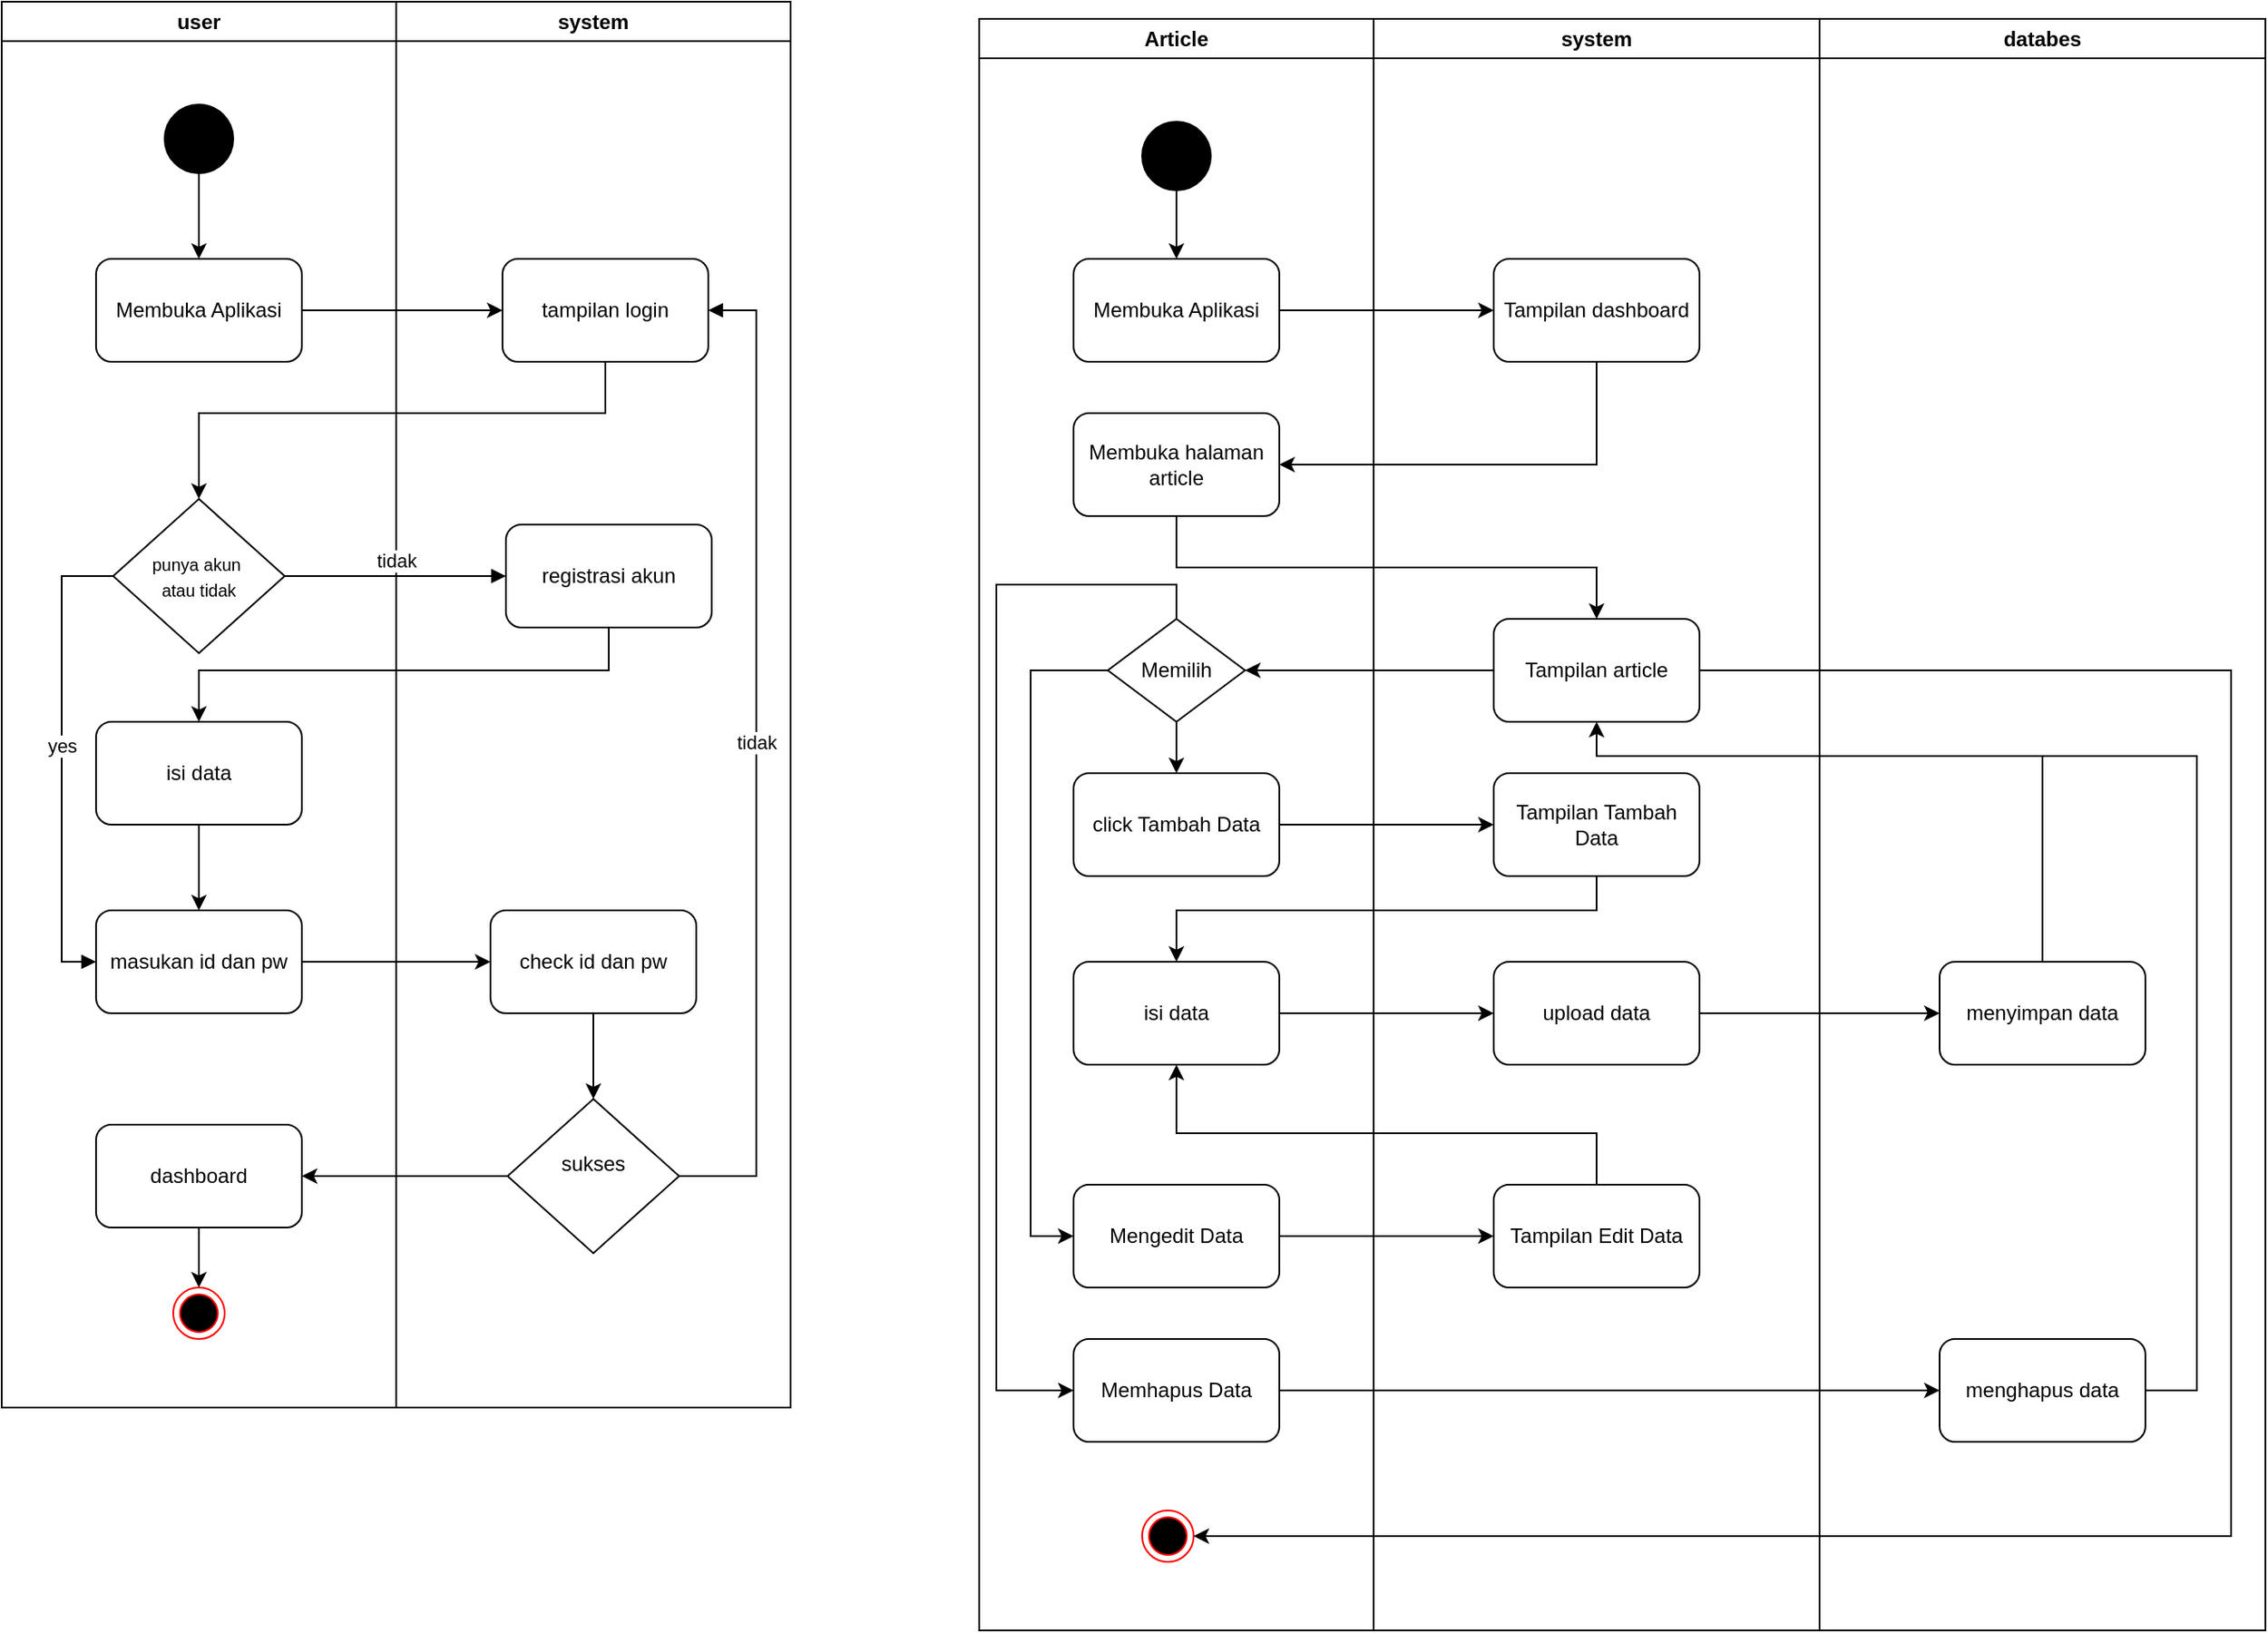 <mxfile version="27.0.2" pages="2">
  <diagram name="Activity" id="CnRIhu4_Dvk9qn2RLd_8">
    <mxGraphModel dx="1026" dy="547" grid="1" gridSize="10" guides="1" tooltips="1" connect="1" arrows="1" fold="1" page="1" pageScale="1" pageWidth="827" pageHeight="1169" math="0" shadow="0">
      <root>
        <mxCell id="0" />
        <mxCell id="1" parent="0" />
        <mxCell id="at0MgcM4xQSq5phe534F-1" value="system" style="swimlane;whiteSpace=wrap;html=1;" vertex="1" parent="1">
          <mxGeometry x="350" y="60" width="230" height="820" as="geometry" />
        </mxCell>
        <mxCell id="at0MgcM4xQSq5phe534F-2" value="tampilan login" style="rounded=1;whiteSpace=wrap;html=1;" vertex="1" parent="at0MgcM4xQSq5phe534F-1">
          <mxGeometry x="62" y="150" width="120" height="60" as="geometry" />
        </mxCell>
        <mxCell id="at0MgcM4xQSq5phe534F-12" value="user" style="swimlane;whiteSpace=wrap;html=1;startSize=23;" vertex="1" parent="at0MgcM4xQSq5phe534F-1">
          <mxGeometry x="-230" width="230" height="820" as="geometry" />
        </mxCell>
        <mxCell id="at0MgcM4xQSq5phe534F-4" value="" style="endArrow=classic;html=1;rounded=0;exitX=0.5;exitY=1;exitDx=0;exitDy=0;" edge="1" parent="at0MgcM4xQSq5phe534F-12" source="at0MgcM4xQSq5phe534F-13">
          <mxGeometry width="50" height="50" relative="1" as="geometry">
            <mxPoint x="245" y="130" as="sourcePoint" />
            <mxPoint x="115" y="150" as="targetPoint" />
          </mxGeometry>
        </mxCell>
        <mxCell id="at0MgcM4xQSq5phe534F-13" value="" style="ellipse;whiteSpace=wrap;html=1;aspect=fixed;fillColor=#000000;" vertex="1" parent="at0MgcM4xQSq5phe534F-12">
          <mxGeometry x="95" y="60" width="40" height="40" as="geometry" />
        </mxCell>
        <mxCell id="XCGYx5bU0b4vUzlNKkGI-1" value="Membuka Aplikasi" style="rounded=1;whiteSpace=wrap;html=1;" vertex="1" parent="at0MgcM4xQSq5phe534F-12">
          <mxGeometry x="55" y="150" width="120" height="60" as="geometry" />
        </mxCell>
        <mxCell id="at0MgcM4xQSq5phe534F-14" value="&lt;font style=&quot;font-size: 10px;&quot;&gt;punya akun&amp;nbsp;&lt;/font&gt;&lt;div&gt;&lt;font style=&quot;font-size: 10px;&quot;&gt;atau tidak&lt;/font&gt;&lt;/div&gt;" style="rhombus;whiteSpace=wrap;html=1;" vertex="1" parent="at0MgcM4xQSq5phe534F-12">
          <mxGeometry x="65" y="290" width="100" height="90" as="geometry" />
        </mxCell>
        <mxCell id="at0MgcM4xQSq5phe534F-15" value="masukan id dan pw" style="rounded=1;whiteSpace=wrap;html=1;" vertex="1" parent="at0MgcM4xQSq5phe534F-12">
          <mxGeometry x="55" y="530" width="120" height="60" as="geometry" />
        </mxCell>
        <mxCell id="at0MgcM4xQSq5phe534F-16" value="isi data" style="rounded=1;whiteSpace=wrap;html=1;" vertex="1" parent="at0MgcM4xQSq5phe534F-12">
          <mxGeometry x="55" y="420" width="120" height="60" as="geometry" />
        </mxCell>
        <mxCell id="at0MgcM4xQSq5phe534F-17" value="yes" style="html=1;verticalAlign=bottom;endArrow=block;curved=0;rounded=0;exitX=0;exitY=0.5;exitDx=0;exitDy=0;entryX=0;entryY=0.5;entryDx=0;entryDy=0;" edge="1" parent="at0MgcM4xQSq5phe534F-12" source="at0MgcM4xQSq5phe534F-14" target="at0MgcM4xQSq5phe534F-15">
          <mxGeometry width="80" relative="1" as="geometry">
            <mxPoint x="45" y="335" as="sourcePoint" />
            <mxPoint x="35" y="560" as="targetPoint" />
            <Array as="points">
              <mxPoint x="35" y="335" />
              <mxPoint x="35" y="450" />
              <mxPoint x="35" y="560" />
            </Array>
          </mxGeometry>
        </mxCell>
        <mxCell id="at0MgcM4xQSq5phe534F-18" value="" style="endArrow=classic;html=1;rounded=0;exitX=0.5;exitY=1;exitDx=0;exitDy=0;entryX=0.5;entryY=0;entryDx=0;entryDy=0;" edge="1" parent="at0MgcM4xQSq5phe534F-12" source="at0MgcM4xQSq5phe534F-16" target="at0MgcM4xQSq5phe534F-15">
          <mxGeometry width="50" height="50" relative="1" as="geometry">
            <mxPoint x="165" y="510" as="sourcePoint" />
            <mxPoint x="215" y="460" as="targetPoint" />
          </mxGeometry>
        </mxCell>
        <mxCell id="at0MgcM4xQSq5phe534F-19" value="dashboard" style="rounded=1;whiteSpace=wrap;html=1;" vertex="1" parent="at0MgcM4xQSq5phe534F-12">
          <mxGeometry x="55" y="655" width="120" height="60" as="geometry" />
        </mxCell>
        <mxCell id="at0MgcM4xQSq5phe534F-20" value="" style="ellipse;html=1;shape=endState;fillColor=#000000;strokeColor=#ff0000;" vertex="1" parent="at0MgcM4xQSq5phe534F-12">
          <mxGeometry x="100" y="750" width="30" height="30" as="geometry" />
        </mxCell>
        <mxCell id="at0MgcM4xQSq5phe534F-21" value="" style="endArrow=classic;html=1;rounded=0;exitX=0.5;exitY=1;exitDx=0;exitDy=0;entryX=0.5;entryY=0;entryDx=0;entryDy=0;" edge="1" parent="at0MgcM4xQSq5phe534F-12" source="at0MgcM4xQSq5phe534F-19" target="at0MgcM4xQSq5phe534F-20">
          <mxGeometry width="50" height="50" relative="1" as="geometry">
            <mxPoint x="135" y="800" as="sourcePoint" />
            <mxPoint x="185" y="750" as="targetPoint" />
          </mxGeometry>
        </mxCell>
        <mxCell id="XCGYx5bU0b4vUzlNKkGI-2" value="" style="endArrow=classic;html=1;rounded=0;exitX=1;exitY=0.5;exitDx=0;exitDy=0;entryX=0;entryY=0.5;entryDx=0;entryDy=0;" edge="1" parent="at0MgcM4xQSq5phe534F-1" source="XCGYx5bU0b4vUzlNKkGI-1" target="at0MgcM4xQSq5phe534F-2">
          <mxGeometry width="50" height="50" relative="1" as="geometry">
            <mxPoint x="60" y="240" as="sourcePoint" />
            <mxPoint x="110" y="190" as="targetPoint" />
          </mxGeometry>
        </mxCell>
        <mxCell id="at0MgcM4xQSq5phe534F-10" value="tidak" style="html=1;verticalAlign=bottom;endArrow=block;curved=0;rounded=0;exitX=1;exitY=0.5;exitDx=0;exitDy=0;entryX=1;entryY=0.5;entryDx=0;entryDy=0;" edge="1" parent="at0MgcM4xQSq5phe534F-1" source="at0MgcM4xQSq5phe534F-7" target="at0MgcM4xQSq5phe534F-2">
          <mxGeometry width="80" relative="1" as="geometry">
            <mxPoint x="54" y="172" as="sourcePoint" />
            <mxPoint x="194" y="170" as="targetPoint" />
            <Array as="points">
              <mxPoint x="210" y="685" />
              <mxPoint x="210" y="310" />
              <mxPoint x="210" y="180" />
            </Array>
          </mxGeometry>
        </mxCell>
        <mxCell id="XCGYx5bU0b4vUzlNKkGI-3" value="" style="endArrow=classic;html=1;rounded=0;entryX=0.5;entryY=0;entryDx=0;entryDy=0;exitX=0.5;exitY=1;exitDx=0;exitDy=0;" edge="1" parent="at0MgcM4xQSq5phe534F-1" source="at0MgcM4xQSq5phe534F-2" target="at0MgcM4xQSq5phe534F-14">
          <mxGeometry width="50" height="50" relative="1" as="geometry">
            <mxPoint x="120" y="220" as="sourcePoint" />
            <mxPoint x="-115" y="380" as="targetPoint" />
            <Array as="points">
              <mxPoint x="122" y="240" />
              <mxPoint x="5" y="240" />
              <mxPoint x="-115" y="240" />
            </Array>
          </mxGeometry>
        </mxCell>
        <mxCell id="at0MgcM4xQSq5phe534F-3" value="registrasi akun" style="rounded=1;whiteSpace=wrap;html=1;" vertex="1" parent="at0MgcM4xQSq5phe534F-1">
          <mxGeometry x="64" y="305" width="120" height="60" as="geometry" />
        </mxCell>
        <mxCell id="at0MgcM4xQSq5phe534F-23" value="tidak" style="html=1;verticalAlign=bottom;endArrow=block;curved=0;rounded=0;exitX=1;exitY=0.5;exitDx=0;exitDy=0;entryX=0;entryY=0.5;entryDx=0;entryDy=0;" edge="1" parent="at0MgcM4xQSq5phe534F-1" source="at0MgcM4xQSq5phe534F-14" target="at0MgcM4xQSq5phe534F-3">
          <mxGeometry width="80" relative="1" as="geometry">
            <mxPoint x="-65" y="325" as="sourcePoint" />
            <mxPoint x="65" y="315" as="targetPoint" />
          </mxGeometry>
        </mxCell>
        <mxCell id="at0MgcM4xQSq5phe534F-6" value="" style="endArrow=classic;html=1;rounded=0;entryX=0.5;entryY=0;entryDx=0;entryDy=0;exitX=0.5;exitY=1;exitDx=0;exitDy=0;" edge="1" parent="at0MgcM4xQSq5phe534F-1" target="at0MgcM4xQSq5phe534F-16" source="at0MgcM4xQSq5phe534F-3">
          <mxGeometry width="50" height="50" relative="1" as="geometry">
            <mxPoint x="120" y="370" as="sourcePoint" />
            <mxPoint x="-105" y="440" as="targetPoint" />
            <Array as="points">
              <mxPoint x="124" y="390" />
              <mxPoint x="-115" y="390" />
            </Array>
          </mxGeometry>
        </mxCell>
        <mxCell id="at0MgcM4xQSq5phe534F-5" value="check id dan pw" style="rounded=1;whiteSpace=wrap;html=1;" vertex="1" parent="at0MgcM4xQSq5phe534F-1">
          <mxGeometry x="55" y="530" width="120" height="60" as="geometry" />
        </mxCell>
        <mxCell id="at0MgcM4xQSq5phe534F-7" value="sukses&lt;div&gt;&lt;br&gt;&lt;/div&gt;" style="rhombus;whiteSpace=wrap;html=1;" vertex="1" parent="at0MgcM4xQSq5phe534F-1">
          <mxGeometry x="65" y="640" width="100" height="90" as="geometry" />
        </mxCell>
        <mxCell id="at0MgcM4xQSq5phe534F-9" value="" style="endArrow=classic;html=1;rounded=0;entryX=0.5;entryY=0;entryDx=0;entryDy=0;exitX=0.5;exitY=1;exitDx=0;exitDy=0;" edge="1" parent="at0MgcM4xQSq5phe534F-1" source="at0MgcM4xQSq5phe534F-5" target="at0MgcM4xQSq5phe534F-7">
          <mxGeometry width="50" height="50" relative="1" as="geometry">
            <mxPoint x="100" y="550" as="sourcePoint" />
            <mxPoint x="91" y="589" as="targetPoint" />
          </mxGeometry>
        </mxCell>
        <mxCell id="XCGYx5bU0b4vUzlNKkGI-5" value="" style="endArrow=classic;html=1;rounded=0;exitX=1;exitY=0.5;exitDx=0;exitDy=0;entryX=0;entryY=0.5;entryDx=0;entryDy=0;" edge="1" parent="at0MgcM4xQSq5phe534F-1" source="at0MgcM4xQSq5phe534F-15" target="at0MgcM4xQSq5phe534F-5">
          <mxGeometry width="50" height="50" relative="1" as="geometry">
            <mxPoint x="40" y="600" as="sourcePoint" />
            <mxPoint x="30" y="570" as="targetPoint" />
          </mxGeometry>
        </mxCell>
        <mxCell id="XCGYx5bU0b4vUzlNKkGI-6" value="" style="endArrow=classic;html=1;rounded=0;exitX=0;exitY=0.5;exitDx=0;exitDy=0;entryX=1;entryY=0.5;entryDx=0;entryDy=0;" edge="1" parent="at0MgcM4xQSq5phe534F-1" source="at0MgcM4xQSq5phe534F-7" target="at0MgcM4xQSq5phe534F-19">
          <mxGeometry width="50" height="50" relative="1" as="geometry">
            <mxPoint x="-80" y="670" as="sourcePoint" />
            <mxPoint x="-30" y="620" as="targetPoint" />
          </mxGeometry>
        </mxCell>
        <mxCell id="XCGYx5bU0b4vUzlNKkGI-7" value="Article" style="swimlane;whiteSpace=wrap;html=1;startSize=23;" vertex="1" parent="1">
          <mxGeometry x="690" y="70" width="230" height="940" as="geometry">
            <mxRectangle x="690" y="70" width="70" height="30" as="alternateBounds" />
          </mxGeometry>
        </mxCell>
        <mxCell id="XCGYx5bU0b4vUzlNKkGI-8" value="" style="ellipse;whiteSpace=wrap;html=1;aspect=fixed;fillColor=#000000;" vertex="1" parent="XCGYx5bU0b4vUzlNKkGI-7">
          <mxGeometry x="95" y="60" width="40" height="40" as="geometry" />
        </mxCell>
        <mxCell id="XCGYx5bU0b4vUzlNKkGI-54" value="Membuka Aplikasi" style="rounded=1;whiteSpace=wrap;html=1;" vertex="1" parent="XCGYx5bU0b4vUzlNKkGI-7">
          <mxGeometry x="55" y="140" width="120" height="60" as="geometry" />
        </mxCell>
        <mxCell id="XCGYx5bU0b4vUzlNKkGI-55" value="" style="endArrow=classic;html=1;rounded=0;exitX=0.5;exitY=1;exitDx=0;exitDy=0;entryX=0.5;entryY=0;entryDx=0;entryDy=0;" edge="1" parent="XCGYx5bU0b4vUzlNKkGI-7" source="XCGYx5bU0b4vUzlNKkGI-8" target="XCGYx5bU0b4vUzlNKkGI-54">
          <mxGeometry width="50" height="50" relative="1" as="geometry">
            <mxPoint x="-105" y="169.41" as="sourcePoint" />
            <mxPoint x="55" y="169.41" as="targetPoint" />
          </mxGeometry>
        </mxCell>
        <mxCell id="XCGYx5bU0b4vUzlNKkGI-100" value="Membuka halaman article" style="rounded=1;whiteSpace=wrap;html=1;" vertex="1" parent="XCGYx5bU0b4vUzlNKkGI-7">
          <mxGeometry x="55" y="230" width="120" height="60" as="geometry" />
        </mxCell>
        <mxCell id="XCGYx5bU0b4vUzlNKkGI-9" value="isi data" style="rounded=1;whiteSpace=wrap;html=1;" vertex="1" parent="XCGYx5bU0b4vUzlNKkGI-7">
          <mxGeometry x="55" y="550" width="120" height="60" as="geometry" />
        </mxCell>
        <mxCell id="XCGYx5bU0b4vUzlNKkGI-10" value="click Tambah Data" style="rounded=1;whiteSpace=wrap;html=1;" vertex="1" parent="XCGYx5bU0b4vUzlNKkGI-7">
          <mxGeometry x="55" y="440" width="120" height="60" as="geometry" />
        </mxCell>
        <mxCell id="XCGYx5bU0b4vUzlNKkGI-18" value="upload data" style="rounded=1;whiteSpace=wrap;html=1;" vertex="1" parent="XCGYx5bU0b4vUzlNKkGI-7">
          <mxGeometry x="300" y="550" width="120" height="60" as="geometry" />
        </mxCell>
        <mxCell id="XCGYx5bU0b4vUzlNKkGI-34" value="" style="endArrow=classic;html=1;rounded=0;exitX=0.5;exitY=1;exitDx=0;exitDy=0;entryX=0.5;entryY=0;entryDx=0;entryDy=0;" edge="1" parent="XCGYx5bU0b4vUzlNKkGI-7" source="XCGYx5bU0b4vUzlNKkGI-23">
          <mxGeometry width="50" height="50" relative="1" as="geometry">
            <mxPoint x="350" y="499" as="sourcePoint" />
            <mxPoint x="115" y="550" as="targetPoint" />
            <Array as="points">
              <mxPoint x="360" y="520" />
              <mxPoint x="115" y="520" />
            </Array>
          </mxGeometry>
        </mxCell>
        <mxCell id="XCGYx5bU0b4vUzlNKkGI-50" value="" style="endArrow=classic;html=1;rounded=0;exitX=1;exitY=0.5;exitDx=0;exitDy=0;entryX=0;entryY=0.5;entryDx=0;entryDy=0;" edge="1" parent="XCGYx5bU0b4vUzlNKkGI-7" source="XCGYx5bU0b4vUzlNKkGI-9" target="XCGYx5bU0b4vUzlNKkGI-18">
          <mxGeometry width="50" height="50" relative="1" as="geometry">
            <mxPoint x="185" y="480" as="sourcePoint" />
            <mxPoint x="300" y="479" as="targetPoint" />
          </mxGeometry>
        </mxCell>
        <mxCell id="XCGYx5bU0b4vUzlNKkGI-11" value="Mengedit Data" style="rounded=1;whiteSpace=wrap;html=1;" vertex="1" parent="XCGYx5bU0b4vUzlNKkGI-7">
          <mxGeometry x="55" y="680" width="120" height="60" as="geometry" />
        </mxCell>
        <mxCell id="XCGYx5bU0b4vUzlNKkGI-108" value="Tampilan Edit Data" style="rounded=1;whiteSpace=wrap;html=1;" vertex="1" parent="XCGYx5bU0b4vUzlNKkGI-7">
          <mxGeometry x="300" y="680" width="120" height="60" as="geometry" />
        </mxCell>
        <mxCell id="XCGYx5bU0b4vUzlNKkGI-109" value="" style="endArrow=classic;html=1;rounded=0;exitX=1;exitY=0.5;exitDx=0;exitDy=0;entryX=0;entryY=0.5;entryDx=0;entryDy=0;" edge="1" target="XCGYx5bU0b4vUzlNKkGI-108" parent="XCGYx5bU0b4vUzlNKkGI-7" source="XCGYx5bU0b4vUzlNKkGI-11">
          <mxGeometry width="50" height="50" relative="1" as="geometry">
            <mxPoint x="195" y="711" as="sourcePoint" />
            <mxPoint x="299" y="711" as="targetPoint" />
          </mxGeometry>
        </mxCell>
        <mxCell id="XCGYx5bU0b4vUzlNKkGI-32" value="" style="endArrow=classic;html=1;rounded=0;exitX=0.5;exitY=0;exitDx=0;exitDy=0;entryX=0.5;entryY=1;entryDx=0;entryDy=0;" edge="1" parent="XCGYx5bU0b4vUzlNKkGI-7" source="XCGYx5bU0b4vUzlNKkGI-108" target="XCGYx5bU0b4vUzlNKkGI-9">
          <mxGeometry width="50" height="50" relative="1" as="geometry">
            <mxPoint x="361" y="749" as="sourcePoint" />
            <mxPoint x="361" y="791" as="targetPoint" />
            <Array as="points">
              <mxPoint x="360" y="650" />
              <mxPoint x="115" y="650" />
            </Array>
          </mxGeometry>
        </mxCell>
        <mxCell id="XCGYx5bU0b4vUzlNKkGI-111" value="Memilih" style="shape=rhombus;perimeter=rhombusPerimeter;whiteSpace=wrap;html=1;align=center;" vertex="1" parent="XCGYx5bU0b4vUzlNKkGI-7">
          <mxGeometry x="75" y="350" width="80" height="60" as="geometry" />
        </mxCell>
        <mxCell id="XCGYx5bU0b4vUzlNKkGI-112" value="" style="endArrow=classic;html=1;rounded=0;exitX=0.5;exitY=1;exitDx=0;exitDy=0;entryX=0.5;entryY=0;entryDx=0;entryDy=0;" edge="1" parent="XCGYx5bU0b4vUzlNKkGI-7" source="XCGYx5bU0b4vUzlNKkGI-111" target="XCGYx5bU0b4vUzlNKkGI-10">
          <mxGeometry width="50" height="50" relative="1" as="geometry">
            <mxPoint x="410" y="490" as="sourcePoint" />
            <mxPoint x="460" y="440" as="targetPoint" />
          </mxGeometry>
        </mxCell>
        <mxCell id="XCGYx5bU0b4vUzlNKkGI-107" value="" style="endArrow=classic;html=1;rounded=0;entryX=0;entryY=0.5;entryDx=0;entryDy=0;exitX=0;exitY=0.5;exitDx=0;exitDy=0;" edge="1" parent="XCGYx5bU0b4vUzlNKkGI-7" source="XCGYx5bU0b4vUzlNKkGI-111" target="XCGYx5bU0b4vUzlNKkGI-11">
          <mxGeometry width="50" height="50" relative="1" as="geometry">
            <mxPoint x="70" y="380" as="sourcePoint" />
            <mxPoint x="320" y="470" as="targetPoint" />
            <Array as="points">
              <mxPoint x="30" y="380" />
              <mxPoint x="30" y="710" />
            </Array>
          </mxGeometry>
        </mxCell>
        <mxCell id="XCGYx5bU0b4vUzlNKkGI-115" value="" style="endArrow=classic;html=1;rounded=0;exitX=0.5;exitY=0;exitDx=0;exitDy=0;entryX=0;entryY=0.5;entryDx=0;entryDy=0;" edge="1" parent="XCGYx5bU0b4vUzlNKkGI-7" source="XCGYx5bU0b4vUzlNKkGI-111" target="XCGYx5bU0b4vUzlNKkGI-116">
          <mxGeometry width="50" height="50" relative="1" as="geometry">
            <mxPoint x="130" y="340" as="sourcePoint" />
            <mxPoint x="60" y="770" as="targetPoint" />
            <Array as="points">
              <mxPoint x="115" y="330" />
              <mxPoint x="10" y="330" />
              <mxPoint x="10" y="800" />
            </Array>
          </mxGeometry>
        </mxCell>
        <mxCell id="XCGYx5bU0b4vUzlNKkGI-116" value="Memhapus Data" style="rounded=1;whiteSpace=wrap;html=1;" vertex="1" parent="XCGYx5bU0b4vUzlNKkGI-7">
          <mxGeometry x="55" y="770" width="120" height="60" as="geometry" />
        </mxCell>
        <mxCell id="XCGYx5bU0b4vUzlNKkGI-119" value="" style="ellipse;html=1;shape=endState;fillColor=#000000;strokeColor=#ff0000;" vertex="1" parent="XCGYx5bU0b4vUzlNKkGI-7">
          <mxGeometry x="95" y="870" width="30" height="30" as="geometry" />
        </mxCell>
        <mxCell id="XCGYx5bU0b4vUzlNKkGI-17" value="system" style="swimlane;whiteSpace=wrap;html=1;" vertex="1" parent="1">
          <mxGeometry x="920" y="70" width="260" height="940" as="geometry">
            <mxRectangle x="920" y="70" width="80" height="30" as="alternateBounds" />
          </mxGeometry>
        </mxCell>
        <mxCell id="XCGYx5bU0b4vUzlNKkGI-22" value="Tampilan dashboard" style="rounded=1;whiteSpace=wrap;html=1;" vertex="1" parent="XCGYx5bU0b4vUzlNKkGI-17">
          <mxGeometry x="70" y="140" width="120" height="60" as="geometry" />
        </mxCell>
        <mxCell id="XCGYx5bU0b4vUzlNKkGI-104" value="Tampilan article" style="rounded=1;whiteSpace=wrap;html=1;" vertex="1" parent="XCGYx5bU0b4vUzlNKkGI-17">
          <mxGeometry x="70" y="350" width="120" height="60" as="geometry" />
        </mxCell>
        <mxCell id="XCGYx5bU0b4vUzlNKkGI-23" value="Tampilan Tambah Data" style="rounded=1;whiteSpace=wrap;html=1;" vertex="1" parent="XCGYx5bU0b4vUzlNKkGI-17">
          <mxGeometry x="70" y="440" width="120" height="60" as="geometry" />
        </mxCell>
        <mxCell id="XCGYx5bU0b4vUzlNKkGI-37" value="databes" style="swimlane;whiteSpace=wrap;html=1;" vertex="1" parent="1">
          <mxGeometry x="1180" y="70" width="260" height="940" as="geometry">
            <mxRectangle x="1210" y="70" width="80" height="30" as="alternateBounds" />
          </mxGeometry>
        </mxCell>
        <mxCell id="XCGYx5bU0b4vUzlNKkGI-39" value="menghapus data" style="rounded=1;whiteSpace=wrap;html=1;" vertex="1" parent="XCGYx5bU0b4vUzlNKkGI-37">
          <mxGeometry x="70" y="770" width="120" height="60" as="geometry" />
        </mxCell>
        <mxCell id="XCGYx5bU0b4vUzlNKkGI-38" value="menyimpan data" style="rounded=1;whiteSpace=wrap;html=1;" vertex="1" parent="XCGYx5bU0b4vUzlNKkGI-37">
          <mxGeometry x="70" y="550" width="120" height="60" as="geometry" />
        </mxCell>
        <mxCell id="XCGYx5bU0b4vUzlNKkGI-101" value="" style="endArrow=classic;html=1;rounded=0;exitX=0.5;exitY=1;exitDx=0;exitDy=0;entryX=1;entryY=0.5;entryDx=0;entryDy=0;" edge="1" parent="1" source="XCGYx5bU0b4vUzlNKkGI-22" target="XCGYx5bU0b4vUzlNKkGI-100">
          <mxGeometry width="50" height="50" relative="1" as="geometry">
            <mxPoint x="875" y="250" as="sourcePoint" />
            <mxPoint x="865" y="340" as="targetPoint" />
            <Array as="points">
              <mxPoint x="1050" y="330" />
            </Array>
          </mxGeometry>
        </mxCell>
        <mxCell id="XCGYx5bU0b4vUzlNKkGI-102" value="" style="endArrow=classic;html=1;rounded=0;entryX=0.5;entryY=0;entryDx=0;entryDy=0;exitX=0.5;exitY=1;exitDx=0;exitDy=0;" edge="1" parent="1" source="XCGYx5bU0b4vUzlNKkGI-100" target="XCGYx5bU0b4vUzlNKkGI-104">
          <mxGeometry width="50" height="50" relative="1" as="geometry">
            <mxPoint x="821" y="370" as="sourcePoint" />
            <mxPoint x="1056" y="410" as="targetPoint" />
            <Array as="points">
              <mxPoint x="805" y="390" />
              <mxPoint x="1050" y="390" />
            </Array>
          </mxGeometry>
        </mxCell>
        <mxCell id="XCGYx5bU0b4vUzlNKkGI-106" value="" style="endArrow=classic;html=1;rounded=0;entryX=0.5;entryY=1;entryDx=0;entryDy=0;exitX=0.5;exitY=0;exitDx=0;exitDy=0;" edge="1" parent="1" source="XCGYx5bU0b4vUzlNKkGI-38" target="XCGYx5bU0b4vUzlNKkGI-104">
          <mxGeometry width="50" height="50" relative="1" as="geometry">
            <mxPoint x="1060" y="600" as="sourcePoint" />
            <mxPoint x="1110" y="550" as="targetPoint" />
            <Array as="points">
              <mxPoint x="1310" y="500" />
              <mxPoint x="1050" y="500" />
            </Array>
          </mxGeometry>
        </mxCell>
        <mxCell id="XCGYx5bU0b4vUzlNKkGI-113" value="" style="endArrow=classic;html=1;rounded=0;entryX=1;entryY=0.5;entryDx=0;entryDy=0;exitX=0;exitY=0.5;exitDx=0;exitDy=0;" edge="1" parent="1" source="XCGYx5bU0b4vUzlNKkGI-104" target="XCGYx5bU0b4vUzlNKkGI-111">
          <mxGeometry width="50" height="50" relative="1" as="geometry">
            <mxPoint x="1100" y="560" as="sourcePoint" />
            <mxPoint x="1150" y="510" as="targetPoint" />
          </mxGeometry>
        </mxCell>
        <mxCell id="XCGYx5bU0b4vUzlNKkGI-117" value="" style="endArrow=classic;html=1;rounded=0;entryX=0;entryY=0.5;entryDx=0;entryDy=0;exitX=1;exitY=0.5;exitDx=0;exitDy=0;" edge="1" parent="1" source="XCGYx5bU0b4vUzlNKkGI-116" target="XCGYx5bU0b4vUzlNKkGI-39">
          <mxGeometry width="50" height="50" relative="1" as="geometry">
            <mxPoint x="970" y="770" as="sourcePoint" />
            <mxPoint x="1020" y="720" as="targetPoint" />
          </mxGeometry>
        </mxCell>
        <mxCell id="XCGYx5bU0b4vUzlNKkGI-118" value="" style="endArrow=none;html=1;rounded=0;exitX=1;exitY=0.5;exitDx=0;exitDy=0;startFill=0;" edge="1" parent="1" source="XCGYx5bU0b4vUzlNKkGI-39">
          <mxGeometry width="50" height="50" relative="1" as="geometry">
            <mxPoint x="970" y="670" as="sourcePoint" />
            <mxPoint x="1310" y="500" as="targetPoint" />
            <Array as="points">
              <mxPoint x="1400" y="870" />
              <mxPoint x="1400" y="500" />
            </Array>
          </mxGeometry>
        </mxCell>
        <mxCell id="XCGYx5bU0b4vUzlNKkGI-103" value="" style="endArrow=classic;html=1;rounded=0;exitX=1;exitY=0.5;exitDx=0;exitDy=0;entryX=0;entryY=0.5;entryDx=0;entryDy=0;" edge="1" parent="1" source="XCGYx5bU0b4vUzlNKkGI-10" target="XCGYx5bU0b4vUzlNKkGI-23">
          <mxGeometry width="50" height="50" relative="1" as="geometry">
            <mxPoint x="959" y="590" as="sourcePoint" />
            <mxPoint x="969" y="540" as="targetPoint" />
          </mxGeometry>
        </mxCell>
        <mxCell id="XCGYx5bU0b4vUzlNKkGI-25" value="" style="endArrow=classic;html=1;rounded=0;exitX=1;exitY=0.5;exitDx=0;exitDy=0;entryX=0;entryY=0.5;entryDx=0;entryDy=0;" edge="1" parent="1" source="XCGYx5bU0b4vUzlNKkGI-18" target="XCGYx5bU0b4vUzlNKkGI-38">
          <mxGeometry width="50" height="50" relative="1" as="geometry">
            <mxPoint x="1115" y="515" as="sourcePoint" />
            <mxPoint x="1050" y="748" as="targetPoint" />
          </mxGeometry>
        </mxCell>
        <mxCell id="XCGYx5bU0b4vUzlNKkGI-36" value="" style="endArrow=classic;html=1;rounded=0;exitX=1;exitY=0.5;exitDx=0;exitDy=0;entryX=0;entryY=0.5;entryDx=0;entryDy=0;" edge="1" parent="1" source="XCGYx5bU0b4vUzlNKkGI-54" target="XCGYx5bU0b4vUzlNKkGI-22">
          <mxGeometry width="50" height="50" relative="1" as="geometry">
            <mxPoint x="860" y="239.41" as="sourcePoint" />
            <mxPoint x="1000" y="240" as="targetPoint" />
          </mxGeometry>
        </mxCell>
        <mxCell id="XCGYx5bU0b4vUzlNKkGI-120" value="" style="endArrow=classic;html=1;rounded=0;entryX=1;entryY=0.5;entryDx=0;entryDy=0;exitX=1;exitY=0.5;exitDx=0;exitDy=0;" edge="1" parent="1" source="XCGYx5bU0b4vUzlNKkGI-104" target="XCGYx5bU0b4vUzlNKkGI-119">
          <mxGeometry width="50" height="50" relative="1" as="geometry">
            <mxPoint x="1050" y="920" as="sourcePoint" />
            <mxPoint x="1100" y="870" as="targetPoint" />
            <Array as="points">
              <mxPoint x="1420" y="450" />
              <mxPoint x="1420" y="955" />
            </Array>
          </mxGeometry>
        </mxCell>
      </root>
    </mxGraphModel>
  </diagram>
  <diagram id="GwJvM2C-ZJTqx6TQ_7XD" name="Use Case">
    <mxGraphModel dx="1246" dy="664" grid="1" gridSize="10" guides="1" tooltips="1" connect="1" arrows="1" fold="1" page="1" pageScale="1" pageWidth="827" pageHeight="1169" math="0" shadow="0">
      <root>
        <mxCell id="0" />
        <mxCell id="1" parent="0" />
        <mxCell id="SlymeBBUpaYdqVY583RF-1" value="Vertical Container" style="swimlane;whiteSpace=wrap;html=1;" vertex="1" parent="1">
          <mxGeometry x="310" y="20" width="990" height="730" as="geometry" />
        </mxCell>
        <mxCell id="SlymeBBUpaYdqVY583RF-2" value="Home" style="ellipse;whiteSpace=wrap;html=1;" vertex="1" parent="SlymeBBUpaYdqVY583RF-1">
          <mxGeometry x="90" y="70" width="120" height="80" as="geometry" />
        </mxCell>
        <mxCell id="SlymeBBUpaYdqVY583RF-3" value="profile perusahaan" style="ellipse;whiteSpace=wrap;html=1;" vertex="1" parent="SlymeBBUpaYdqVY583RF-1">
          <mxGeometry x="190" y="170" width="120" height="80" as="geometry" />
        </mxCell>
        <mxCell id="SlymeBBUpaYdqVY583RF-4" value="product" style="ellipse;whiteSpace=wrap;html=1;" vertex="1" parent="SlymeBBUpaYdqVY583RF-1">
          <mxGeometry x="210" y="380" width="120" height="80" as="geometry" />
        </mxCell>
        <mxCell id="SlymeBBUpaYdqVY583RF-5" value="article" style="ellipse;whiteSpace=wrap;html=1;" vertex="1" parent="SlymeBBUpaYdqVY583RF-1">
          <mxGeometry x="220" y="270" width="120" height="80" as="geometry" />
        </mxCell>
        <mxCell id="SlymeBBUpaYdqVY583RF-6" value="gallery" style="ellipse;whiteSpace=wrap;html=1;" vertex="1" parent="SlymeBBUpaYdqVY583RF-1">
          <mxGeometry x="180" y="485" width="120" height="80" as="geometry" />
        </mxCell>
        <mxCell id="SlymeBBUpaYdqVY583RF-7" value="contact" style="ellipse;whiteSpace=wrap;html=1;" vertex="1" parent="SlymeBBUpaYdqVY583RF-1">
          <mxGeometry x="80" y="560" width="120" height="80" as="geometry" />
        </mxCell>
        <mxCell id="SlymeBBUpaYdqVY583RF-8" value="Login" style="ellipse;whiteSpace=wrap;html=1;" vertex="1" parent="SlymeBBUpaYdqVY583RF-1">
          <mxGeometry x="670" y="340" width="120" height="80" as="geometry" />
        </mxCell>
        <mxCell id="SlymeBBUpaYdqVY583RF-9" value="" style="endArrow=none;html=1;rounded=0;entryX=0;entryY=0.5;entryDx=0;entryDy=0;exitX=1;exitY=0.5;exitDx=0;exitDy=0;endFill=0;startArrow=classic;startFill=1;dashed=1;" edge="1" parent="SlymeBBUpaYdqVY583RF-1" source="SlymeBBUpaYdqVY583RF-2" target="SlymeBBUpaYdqVY583RF-8">
          <mxGeometry relative="1" as="geometry">
            <mxPoint x="340" y="310" as="sourcePoint" />
            <mxPoint x="440" y="310" as="targetPoint" />
          </mxGeometry>
        </mxCell>
        <mxCell id="SlymeBBUpaYdqVY583RF-10" value="&amp;lt;&amp;lt;include&amp;gt;&amp;gt;" style="edgeLabel;resizable=0;html=1;;align=center;verticalAlign=middle;" connectable="0" vertex="1" parent="SlymeBBUpaYdqVY583RF-9">
          <mxGeometry relative="1" as="geometry" />
        </mxCell>
        <mxCell id="SlymeBBUpaYdqVY583RF-11" value="" style="endArrow=none;html=1;rounded=0;entryX=0;entryY=0.5;entryDx=0;entryDy=0;exitX=1;exitY=0.5;exitDx=0;exitDy=0;endFill=0;startArrow=classic;startFill=1;dashed=1;" edge="1" parent="SlymeBBUpaYdqVY583RF-1" source="SlymeBBUpaYdqVY583RF-3" target="SlymeBBUpaYdqVY583RF-8">
          <mxGeometry relative="1" as="geometry">
            <mxPoint x="220" y="120" as="sourcePoint" />
            <mxPoint x="580" y="375" as="targetPoint" />
          </mxGeometry>
        </mxCell>
        <mxCell id="SlymeBBUpaYdqVY583RF-12" value="&amp;lt;&amp;lt;include&amp;gt;&amp;gt;" style="edgeLabel;resizable=0;html=1;;align=center;verticalAlign=middle;" connectable="0" vertex="1" parent="SlymeBBUpaYdqVY583RF-11">
          <mxGeometry relative="1" as="geometry" />
        </mxCell>
        <mxCell id="SlymeBBUpaYdqVY583RF-13" value="" style="endArrow=none;html=1;rounded=0;entryX=0;entryY=0.5;entryDx=0;entryDy=0;exitX=1;exitY=0.5;exitDx=0;exitDy=0;endFill=0;startArrow=classic;startFill=1;dashed=1;" edge="1" parent="SlymeBBUpaYdqVY583RF-1" source="SlymeBBUpaYdqVY583RF-5" target="SlymeBBUpaYdqVY583RF-8">
          <mxGeometry relative="1" as="geometry">
            <mxPoint x="320" y="220" as="sourcePoint" />
            <mxPoint x="580" y="375" as="targetPoint" />
          </mxGeometry>
        </mxCell>
        <mxCell id="SlymeBBUpaYdqVY583RF-14" value="&amp;lt;&amp;lt;include&amp;gt;&amp;gt;" style="edgeLabel;resizable=0;html=1;;align=center;verticalAlign=middle;" connectable="0" vertex="1" parent="SlymeBBUpaYdqVY583RF-13">
          <mxGeometry relative="1" as="geometry" />
        </mxCell>
        <mxCell id="SlymeBBUpaYdqVY583RF-15" value="" style="endArrow=none;html=1;rounded=0;entryX=0;entryY=0.5;entryDx=0;entryDy=0;exitX=1;exitY=0.5;exitDx=0;exitDy=0;endFill=0;startArrow=classic;startFill=1;dashed=1;" edge="1" parent="SlymeBBUpaYdqVY583RF-1" source="SlymeBBUpaYdqVY583RF-4" target="SlymeBBUpaYdqVY583RF-8">
          <mxGeometry relative="1" as="geometry">
            <mxPoint x="350" y="320" as="sourcePoint" />
            <mxPoint x="580" y="375" as="targetPoint" />
          </mxGeometry>
        </mxCell>
        <mxCell id="SlymeBBUpaYdqVY583RF-16" value="&amp;lt;&amp;lt;include&amp;gt;&amp;gt;" style="edgeLabel;resizable=0;html=1;;align=center;verticalAlign=middle;" connectable="0" vertex="1" parent="SlymeBBUpaYdqVY583RF-15">
          <mxGeometry relative="1" as="geometry" />
        </mxCell>
        <mxCell id="SlymeBBUpaYdqVY583RF-17" value="" style="endArrow=none;html=1;rounded=0;entryX=0;entryY=0.5;entryDx=0;entryDy=0;exitX=1;exitY=0.5;exitDx=0;exitDy=0;endFill=0;startArrow=classic;startFill=1;dashed=1;" edge="1" parent="SlymeBBUpaYdqVY583RF-1" source="SlymeBBUpaYdqVY583RF-6" target="SlymeBBUpaYdqVY583RF-8">
          <mxGeometry relative="1" as="geometry">
            <mxPoint x="340" y="430" as="sourcePoint" />
            <mxPoint x="580" y="375" as="targetPoint" />
          </mxGeometry>
        </mxCell>
        <mxCell id="SlymeBBUpaYdqVY583RF-18" value="&amp;lt;&amp;lt;include&amp;gt;&amp;gt;" style="edgeLabel;resizable=0;html=1;;align=center;verticalAlign=middle;" connectable="0" vertex="1" parent="SlymeBBUpaYdqVY583RF-17">
          <mxGeometry relative="1" as="geometry" />
        </mxCell>
        <mxCell id="SlymeBBUpaYdqVY583RF-19" value="" style="endArrow=none;html=1;rounded=0;exitX=1.007;exitY=0.664;exitDx=0;exitDy=0;exitPerimeter=0;endFill=0;startArrow=classic;startFill=1;dashed=1;" edge="1" parent="SlymeBBUpaYdqVY583RF-1" source="SlymeBBUpaYdqVY583RF-7">
          <mxGeometry relative="1" as="geometry">
            <mxPoint x="310" y="535" as="sourcePoint" />
            <mxPoint x="670" y="380" as="targetPoint" />
          </mxGeometry>
        </mxCell>
        <mxCell id="SlymeBBUpaYdqVY583RF-20" value="&amp;lt;&amp;lt;include&amp;gt;&amp;gt;" style="edgeLabel;resizable=0;html=1;;align=center;verticalAlign=middle;" connectable="0" vertex="1" parent="SlymeBBUpaYdqVY583RF-19">
          <mxGeometry relative="1" as="geometry" />
        </mxCell>
        <mxCell id="SlymeBBUpaYdqVY583RF-21" value="User" style="shape=umlActor;verticalLabelPosition=bottom;verticalAlign=top;html=1;outlineConnect=0;" vertex="1" parent="1">
          <mxGeometry x="140" y="120" width="30" height="60" as="geometry" />
        </mxCell>
        <mxCell id="SlymeBBUpaYdqVY583RF-22" value="Admin" style="shape=umlActor;verticalLabelPosition=bottom;verticalAlign=top;html=1;outlineConnect=0;" vertex="1" parent="1">
          <mxGeometry x="140" y="490" width="30" height="60" as="geometry" />
        </mxCell>
        <mxCell id="SlymeBBUpaYdqVY583RF-23" value="" style="endArrow=classic;html=1;rounded=0;entryX=0;entryY=0.5;entryDx=0;entryDy=0;exitX=0.5;exitY=0.5;exitDx=0;exitDy=0;exitPerimeter=0;" edge="1" parent="1" source="SlymeBBUpaYdqVY583RF-21" target="SlymeBBUpaYdqVY583RF-2">
          <mxGeometry width="50" height="50" relative="1" as="geometry">
            <mxPoint x="440" y="230" as="sourcePoint" />
            <mxPoint x="490" y="180" as="targetPoint" />
          </mxGeometry>
        </mxCell>
        <mxCell id="SlymeBBUpaYdqVY583RF-24" value="" style="endArrow=classic;html=1;rounded=0;entryX=0;entryY=0.5;entryDx=0;entryDy=0;exitX=0.5;exitY=0.5;exitDx=0;exitDy=0;exitPerimeter=0;" edge="1" parent="1" source="SlymeBBUpaYdqVY583RF-21" target="SlymeBBUpaYdqVY583RF-3">
          <mxGeometry width="50" height="50" relative="1" as="geometry">
            <mxPoint x="180" y="159" as="sourcePoint" />
            <mxPoint x="410" y="140" as="targetPoint" />
          </mxGeometry>
        </mxCell>
        <mxCell id="SlymeBBUpaYdqVY583RF-25" value="" style="endArrow=classic;html=1;rounded=0;entryX=0;entryY=0.5;entryDx=0;entryDy=0;exitX=0.5;exitY=0.5;exitDx=0;exitDy=0;exitPerimeter=0;" edge="1" parent="1" source="SlymeBBUpaYdqVY583RF-21" target="SlymeBBUpaYdqVY583RF-5">
          <mxGeometry width="50" height="50" relative="1" as="geometry">
            <mxPoint x="165" y="160" as="sourcePoint" />
            <mxPoint x="510" y="240" as="targetPoint" />
          </mxGeometry>
        </mxCell>
        <mxCell id="SlymeBBUpaYdqVY583RF-26" value="" style="endArrow=classic;html=1;rounded=0;entryX=0.002;entryY=0.355;entryDx=0;entryDy=0;exitX=0.5;exitY=0.5;exitDx=0;exitDy=0;exitPerimeter=0;entryPerimeter=0;" edge="1" parent="1" source="SlymeBBUpaYdqVY583RF-21" target="SlymeBBUpaYdqVY583RF-4">
          <mxGeometry width="50" height="50" relative="1" as="geometry">
            <mxPoint x="165" y="160" as="sourcePoint" />
            <mxPoint x="540" y="340" as="targetPoint" />
          </mxGeometry>
        </mxCell>
        <mxCell id="SlymeBBUpaYdqVY583RF-27" value="" style="endArrow=classic;html=1;rounded=0;entryX=0;entryY=0.5;entryDx=0;entryDy=0;exitX=0.5;exitY=0.5;exitDx=0;exitDy=0;exitPerimeter=0;" edge="1" parent="1" source="SlymeBBUpaYdqVY583RF-21" target="SlymeBBUpaYdqVY583RF-6">
          <mxGeometry width="50" height="50" relative="1" as="geometry">
            <mxPoint x="165" y="160" as="sourcePoint" />
            <mxPoint x="530" y="438" as="targetPoint" />
          </mxGeometry>
        </mxCell>
        <mxCell id="SlymeBBUpaYdqVY583RF-28" value="" style="endArrow=classic;html=1;rounded=0;entryX=0.083;entryY=0.5;entryDx=0;entryDy=0;exitX=0.5;exitY=0.5;exitDx=0;exitDy=0;exitPerimeter=0;entryPerimeter=0;" edge="1" parent="1" source="SlymeBBUpaYdqVY583RF-21" target="SlymeBBUpaYdqVY583RF-7">
          <mxGeometry width="50" height="50" relative="1" as="geometry">
            <mxPoint x="165" y="160" as="sourcePoint" />
            <mxPoint x="500" y="555" as="targetPoint" />
          </mxGeometry>
        </mxCell>
        <mxCell id="SlymeBBUpaYdqVY583RF-29" value="" style="endArrow=classic;html=1;rounded=0;entryX=0.027;entryY=0.605;entryDx=0;entryDy=0;exitX=0.5;exitY=0.5;exitDx=0;exitDy=0;exitPerimeter=0;entryPerimeter=0;" edge="1" parent="1" source="SlymeBBUpaYdqVY583RF-22" target="SlymeBBUpaYdqVY583RF-7">
          <mxGeometry width="50" height="50" relative="1" as="geometry">
            <mxPoint x="165" y="160" as="sourcePoint" />
            <mxPoint x="410" y="630" as="targetPoint" />
          </mxGeometry>
        </mxCell>
        <mxCell id="SlymeBBUpaYdqVY583RF-30" value="" style="endArrow=classic;html=1;rounded=0;entryX=0;entryY=0.5;entryDx=0;entryDy=0;exitX=0.5;exitY=0.5;exitDx=0;exitDy=0;exitPerimeter=0;" edge="1" parent="1" source="SlymeBBUpaYdqVY583RF-22" target="SlymeBBUpaYdqVY583RF-6">
          <mxGeometry width="50" height="50" relative="1" as="geometry">
            <mxPoint x="165" y="530" as="sourcePoint" />
            <mxPoint x="403" y="638" as="targetPoint" />
          </mxGeometry>
        </mxCell>
        <mxCell id="SlymeBBUpaYdqVY583RF-31" value="" style="endArrow=classic;html=1;rounded=0;entryX=0;entryY=0.5;entryDx=0;entryDy=0;exitX=0.5;exitY=0.5;exitDx=0;exitDy=0;exitPerimeter=0;" edge="1" parent="1" source="SlymeBBUpaYdqVY583RF-22" target="SlymeBBUpaYdqVY583RF-4">
          <mxGeometry width="50" height="50" relative="1" as="geometry">
            <mxPoint x="165" y="530" as="sourcePoint" />
            <mxPoint x="500" y="555" as="targetPoint" />
          </mxGeometry>
        </mxCell>
        <mxCell id="SlymeBBUpaYdqVY583RF-32" value="" style="endArrow=classic;html=1;rounded=0;entryX=0;entryY=0.5;entryDx=0;entryDy=0;exitX=0.5;exitY=0.5;exitDx=0;exitDy=0;exitPerimeter=0;" edge="1" parent="1" source="SlymeBBUpaYdqVY583RF-22" target="SlymeBBUpaYdqVY583RF-5">
          <mxGeometry width="50" height="50" relative="1" as="geometry">
            <mxPoint x="165" y="530" as="sourcePoint" />
            <mxPoint x="530" y="450" as="targetPoint" />
          </mxGeometry>
        </mxCell>
        <mxCell id="SlymeBBUpaYdqVY583RF-33" value="" style="endArrow=classic;html=1;rounded=0;entryX=-0.017;entryY=0.642;entryDx=0;entryDy=0;exitX=0.5;exitY=0.5;exitDx=0;exitDy=0;exitPerimeter=0;entryPerimeter=0;" edge="1" parent="1" source="SlymeBBUpaYdqVY583RF-22" target="SlymeBBUpaYdqVY583RF-3">
          <mxGeometry width="50" height="50" relative="1" as="geometry">
            <mxPoint x="165" y="530" as="sourcePoint" />
            <mxPoint x="540" y="340" as="targetPoint" />
          </mxGeometry>
        </mxCell>
        <mxCell id="SlymeBBUpaYdqVY583RF-34" value="" style="endArrow=classic;html=1;rounded=0;entryX=0;entryY=0.5;entryDx=0;entryDy=0;exitX=0.5;exitY=0.5;exitDx=0;exitDy=0;exitPerimeter=0;" edge="1" parent="1" source="SlymeBBUpaYdqVY583RF-22" target="SlymeBBUpaYdqVY583RF-2">
          <mxGeometry width="50" height="50" relative="1" as="geometry">
            <mxPoint x="165" y="530" as="sourcePoint" />
            <mxPoint x="508" y="251" as="targetPoint" />
          </mxGeometry>
        </mxCell>
      </root>
    </mxGraphModel>
  </diagram>
</mxfile>
